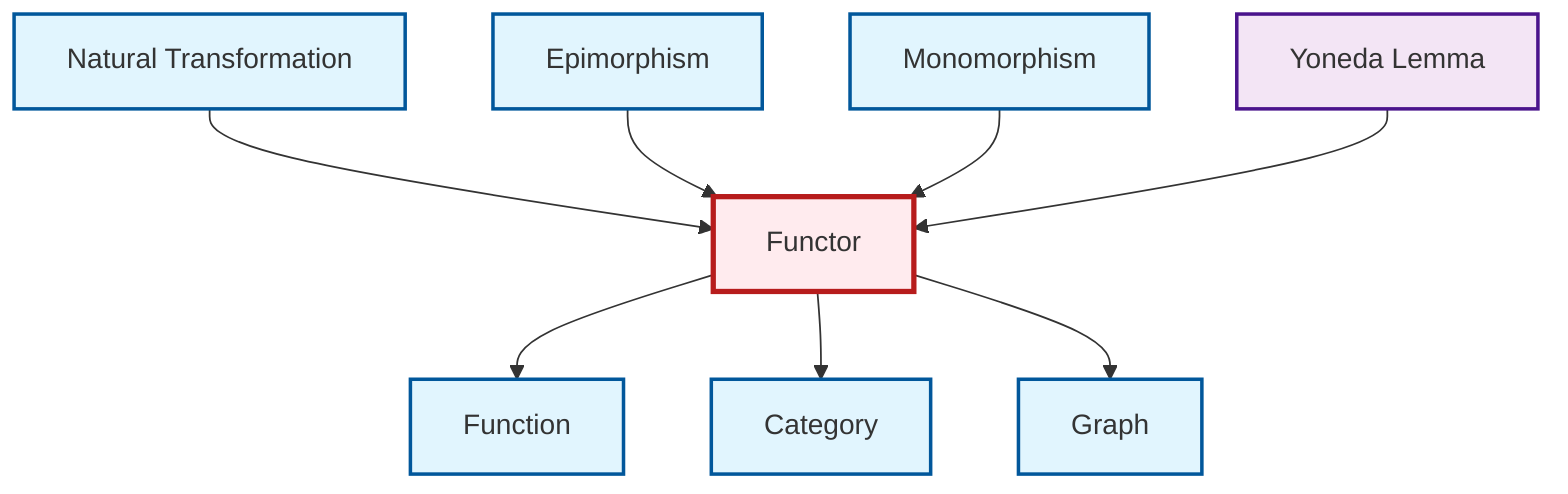 graph TD
    classDef definition fill:#e1f5fe,stroke:#01579b,stroke-width:2px
    classDef theorem fill:#f3e5f5,stroke:#4a148c,stroke-width:2px
    classDef axiom fill:#fff3e0,stroke:#e65100,stroke-width:2px
    classDef example fill:#e8f5e9,stroke:#1b5e20,stroke-width:2px
    classDef current fill:#ffebee,stroke:#b71c1c,stroke-width:3px
    def-category["Category"]:::definition
    def-functor["Functor"]:::definition
    thm-yoneda["Yoneda Lemma"]:::theorem
    def-natural-transformation["Natural Transformation"]:::definition
    def-epimorphism["Epimorphism"]:::definition
    def-function["Function"]:::definition
    def-monomorphism["Monomorphism"]:::definition
    def-graph["Graph"]:::definition
    def-functor --> def-function
    def-natural-transformation --> def-functor
    def-epimorphism --> def-functor
    def-monomorphism --> def-functor
    thm-yoneda --> def-functor
    def-functor --> def-category
    def-functor --> def-graph
    class def-functor current